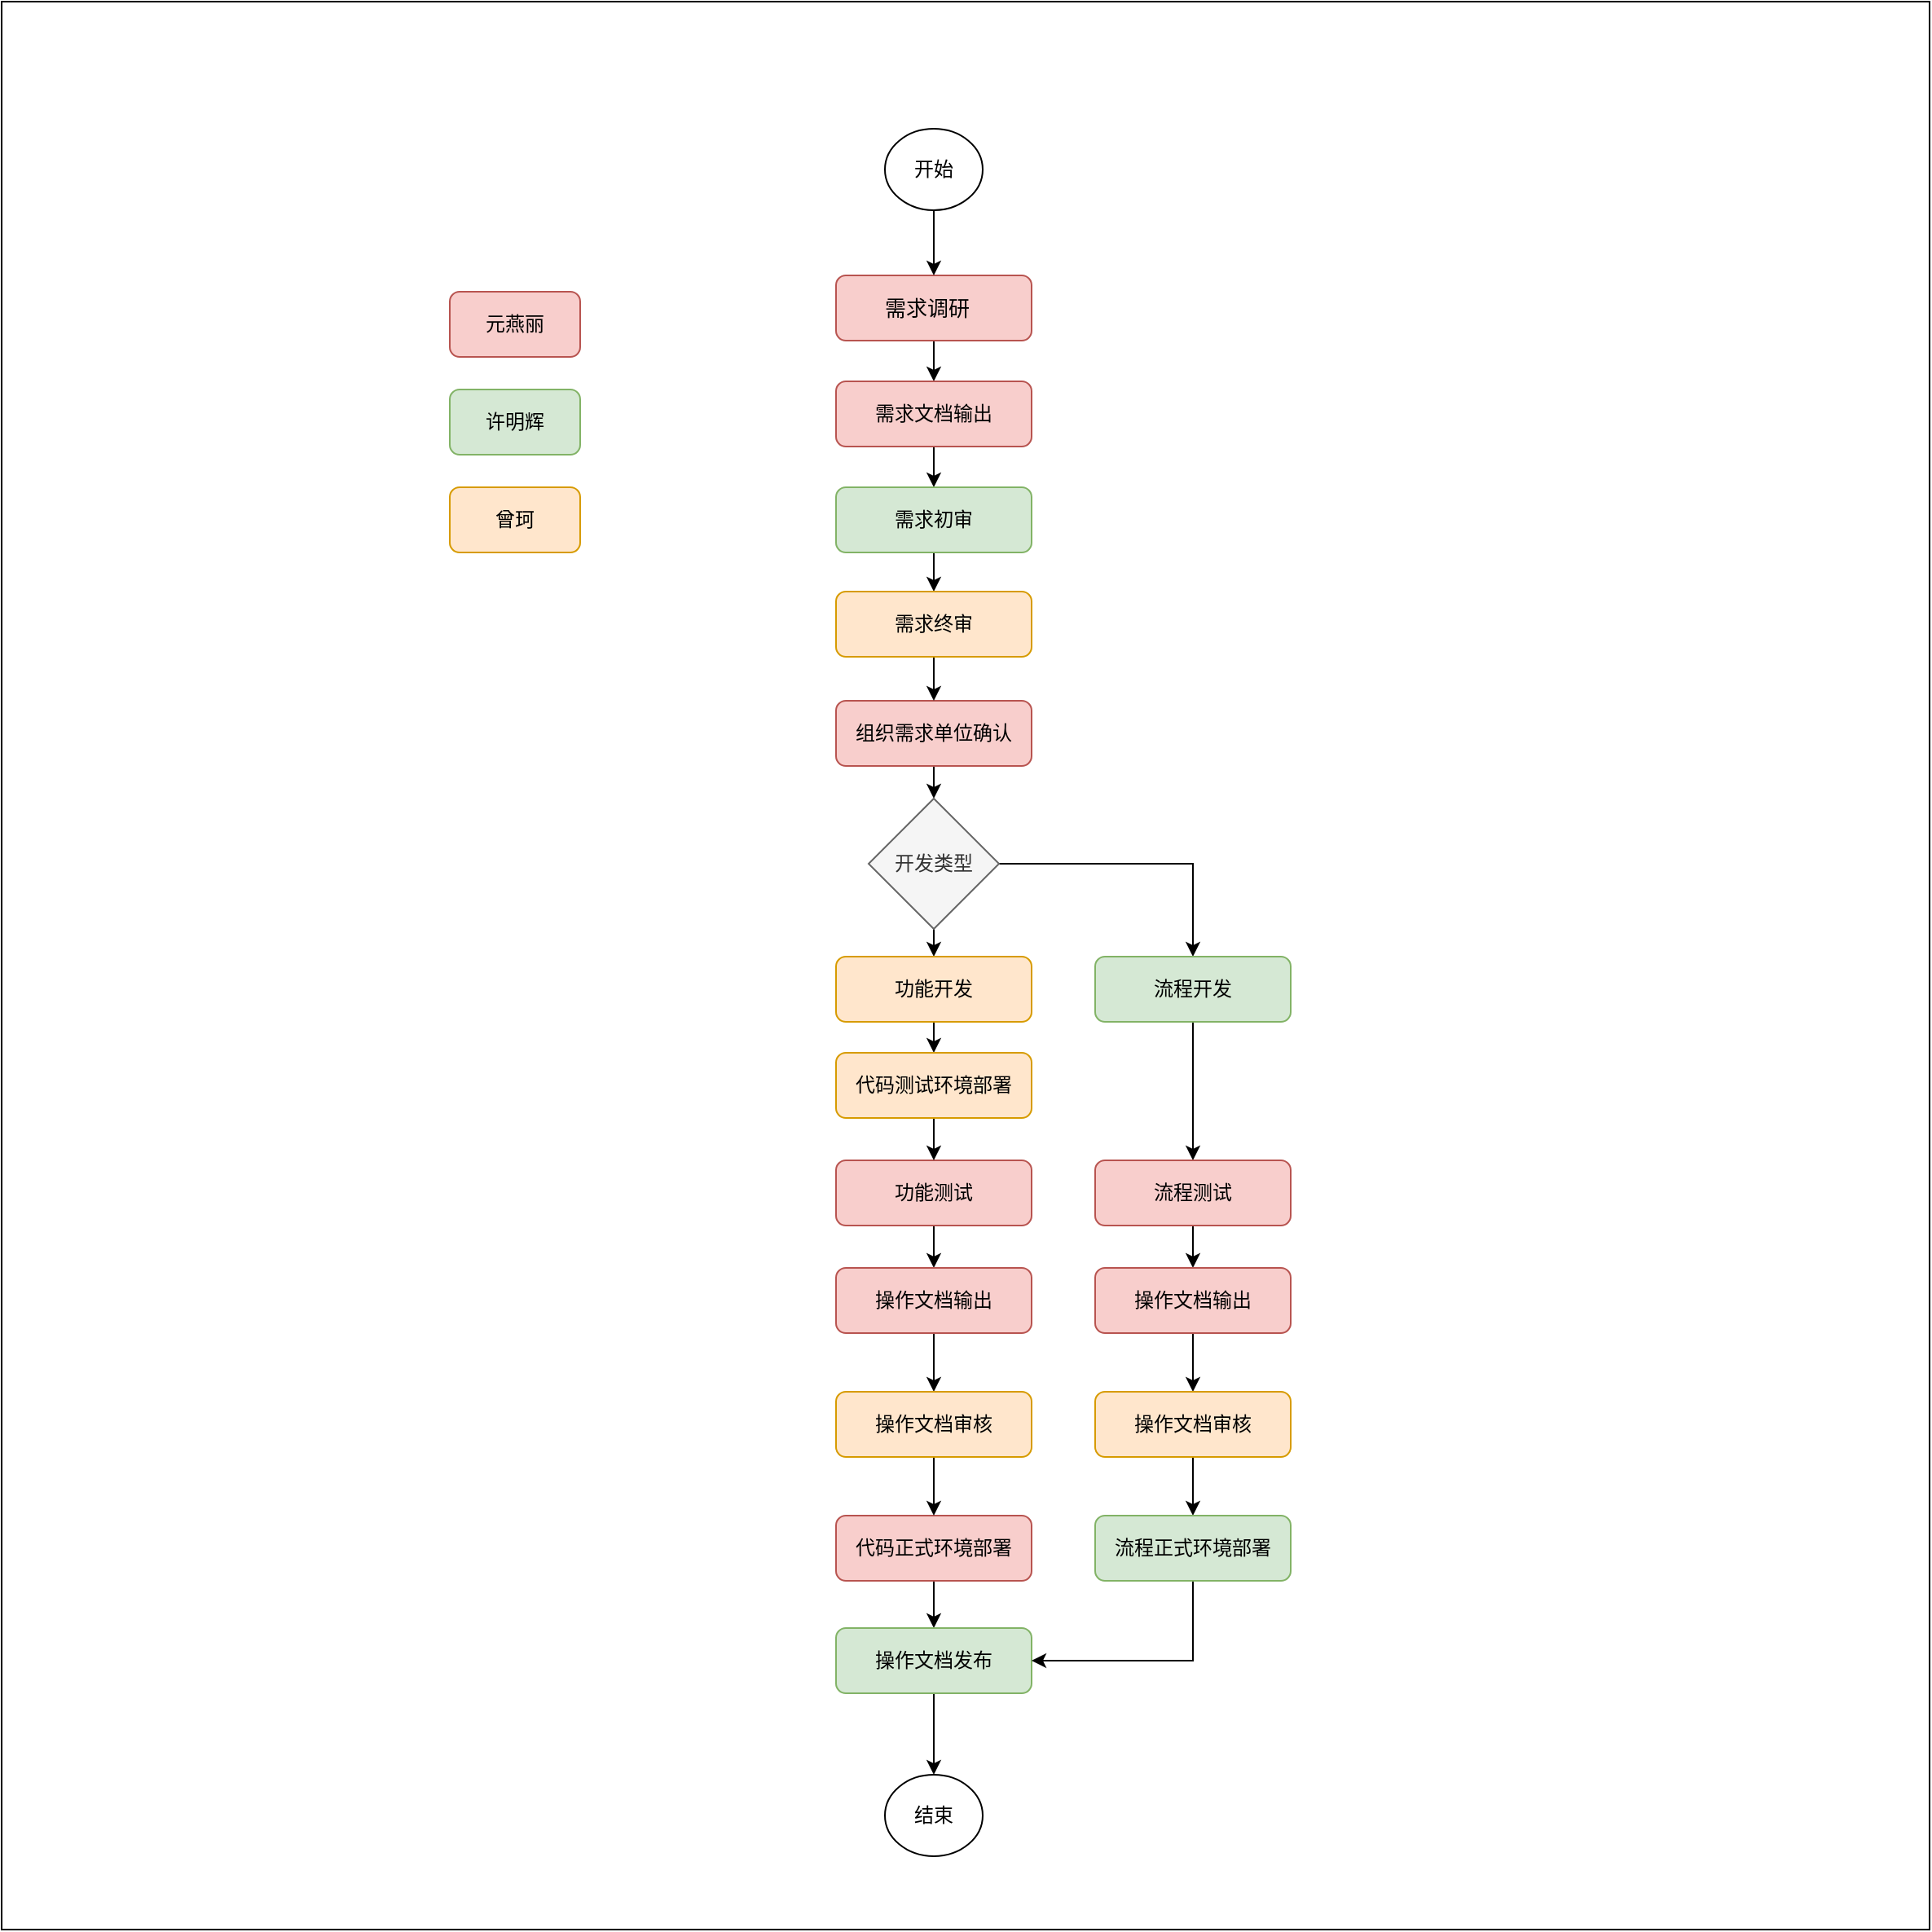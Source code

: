 <mxfile version="24.7.12">
  <diagram name="第 1 页" id="VjT9AJZMEjn0dWGumOPq">
    <mxGraphModel dx="2305" dy="1115" grid="0" gridSize="10" guides="1" tooltips="1" connect="1" arrows="1" fold="1" page="0" pageScale="1" pageWidth="827" pageHeight="1169" math="0" shadow="0">
      <root>
        <mxCell id="0" />
        <mxCell id="1" parent="0" />
        <mxCell id="QmogLGjdtSlkaKgzzuAC-77" value="" style="whiteSpace=wrap;html=1;aspect=fixed;" vertex="1" parent="1">
          <mxGeometry x="-192" y="-178" width="1183" height="1183" as="geometry" />
        </mxCell>
        <mxCell id="QmogLGjdtSlkaKgzzuAC-31" style="edgeStyle=orthogonalEdgeStyle;rounded=0;orthogonalLoop=1;jettySize=auto;html=1;exitX=0.5;exitY=1;exitDx=0;exitDy=0;" edge="1" parent="1" source="QmogLGjdtSlkaKgzzuAC-26" target="QmogLGjdtSlkaKgzzuAC-30">
          <mxGeometry relative="1" as="geometry" />
        </mxCell>
        <mxCell id="QmogLGjdtSlkaKgzzuAC-26" value="&lt;p style=&quot;text-indent: 21pt; font-size: 13px;&quot; class=&quot;MsoNormal&quot;&gt;&lt;font face=&quot;微软雅黑&quot;&gt;需求调研&lt;/font&gt;&lt;/p&gt;" style="rounded=1;whiteSpace=wrap;html=1;fontSize=12;glass=0;strokeWidth=1;shadow=0;align=left;fillColor=#f8cecc;strokeColor=#b85450;" vertex="1" parent="1">
          <mxGeometry x="320" y="-10" width="120" height="40" as="geometry" />
        </mxCell>
        <mxCell id="QmogLGjdtSlkaKgzzuAC-32" style="edgeStyle=orthogonalEdgeStyle;rounded=0;orthogonalLoop=1;jettySize=auto;html=1;exitX=0.5;exitY=1;exitDx=0;exitDy=0;entryX=0.5;entryY=0;entryDx=0;entryDy=0;" edge="1" parent="1" source="QmogLGjdtSlkaKgzzuAC-27" target="QmogLGjdtSlkaKgzzuAC-26">
          <mxGeometry relative="1" as="geometry" />
        </mxCell>
        <mxCell id="QmogLGjdtSlkaKgzzuAC-27" value="开始" style="ellipse;whiteSpace=wrap;html=1;" vertex="1" parent="1">
          <mxGeometry x="350" y="-100" width="60" height="50" as="geometry" />
        </mxCell>
        <mxCell id="QmogLGjdtSlkaKgzzuAC-36" style="edgeStyle=orthogonalEdgeStyle;rounded=0;orthogonalLoop=1;jettySize=auto;html=1;exitX=0.5;exitY=1;exitDx=0;exitDy=0;entryX=0.5;entryY=0;entryDx=0;entryDy=0;" edge="1" parent="1" source="QmogLGjdtSlkaKgzzuAC-30" target="QmogLGjdtSlkaKgzzuAC-33">
          <mxGeometry relative="1" as="geometry" />
        </mxCell>
        <mxCell id="QmogLGjdtSlkaKgzzuAC-30" value="&lt;p style=&quot;font-size: 12px;&quot; class=&quot;MsoNormal&quot;&gt;&lt;span style=&quot;font-family: 微软雅黑; font-size: 12px;&quot;&gt;需求文档输出&lt;/span&gt;&lt;/p&gt;" style="rounded=1;whiteSpace=wrap;html=1;fontSize=12;glass=0;strokeWidth=1;shadow=0;align=center;fillColor=#f8cecc;strokeColor=#b85450;" vertex="1" parent="1">
          <mxGeometry x="320" y="55" width="120" height="40" as="geometry" />
        </mxCell>
        <mxCell id="QmogLGjdtSlkaKgzzuAC-37" style="edgeStyle=orthogonalEdgeStyle;rounded=0;orthogonalLoop=1;jettySize=auto;html=1;exitX=0.5;exitY=1;exitDx=0;exitDy=0;entryX=0.5;entryY=0;entryDx=0;entryDy=0;" edge="1" parent="1" source="QmogLGjdtSlkaKgzzuAC-33" target="QmogLGjdtSlkaKgzzuAC-35">
          <mxGeometry relative="1" as="geometry" />
        </mxCell>
        <mxCell id="QmogLGjdtSlkaKgzzuAC-33" value="&lt;p style=&quot;font-size: 12px;&quot; class=&quot;MsoNormal&quot;&gt;&lt;span style=&quot;font-family: 微软雅黑; font-size: 12px;&quot;&gt;需求初审&lt;/span&gt;&lt;/p&gt;" style="rounded=1;whiteSpace=wrap;html=1;fontSize=12;glass=0;strokeWidth=1;shadow=0;align=center;fillColor=#d5e8d4;strokeColor=#82b366;" vertex="1" parent="1">
          <mxGeometry x="320" y="120" width="120" height="40" as="geometry" />
        </mxCell>
        <mxCell id="QmogLGjdtSlkaKgzzuAC-40" style="edgeStyle=orthogonalEdgeStyle;rounded=0;orthogonalLoop=1;jettySize=auto;html=1;exitX=0.5;exitY=1;exitDx=0;exitDy=0;entryX=0.5;entryY=0;entryDx=0;entryDy=0;" edge="1" parent="1" source="QmogLGjdtSlkaKgzzuAC-34" target="QmogLGjdtSlkaKgzzuAC-39">
          <mxGeometry relative="1" as="geometry" />
        </mxCell>
        <mxCell id="QmogLGjdtSlkaKgzzuAC-34" value="&lt;font face=&quot;微软雅黑&quot;&gt;组织需求单位确认&lt;/font&gt;" style="rounded=1;whiteSpace=wrap;html=1;fontSize=12;glass=0;strokeWidth=1;shadow=0;align=center;fillColor=#f8cecc;strokeColor=#b85450;" vertex="1" parent="1">
          <mxGeometry x="320" y="251" width="120" height="40" as="geometry" />
        </mxCell>
        <mxCell id="QmogLGjdtSlkaKgzzuAC-38" style="edgeStyle=orthogonalEdgeStyle;rounded=0;orthogonalLoop=1;jettySize=auto;html=1;exitX=0.5;exitY=1;exitDx=0;exitDy=0;entryX=0.5;entryY=0;entryDx=0;entryDy=0;" edge="1" parent="1" source="QmogLGjdtSlkaKgzzuAC-35" target="QmogLGjdtSlkaKgzzuAC-34">
          <mxGeometry relative="1" as="geometry" />
        </mxCell>
        <mxCell id="QmogLGjdtSlkaKgzzuAC-35" value="&lt;p style=&quot;font-size: 12px;&quot; class=&quot;MsoNormal&quot;&gt;需求终审&lt;/p&gt;" style="rounded=1;whiteSpace=wrap;html=1;fontSize=12;glass=0;strokeWidth=1;shadow=0;align=center;fillColor=#ffe6cc;strokeColor=#d79b00;" vertex="1" parent="1">
          <mxGeometry x="320" y="184" width="120" height="40" as="geometry" />
        </mxCell>
        <mxCell id="QmogLGjdtSlkaKgzzuAC-43" style="edgeStyle=orthogonalEdgeStyle;rounded=0;orthogonalLoop=1;jettySize=auto;html=1;exitX=1;exitY=0.5;exitDx=0;exitDy=0;" edge="1" parent="1" source="QmogLGjdtSlkaKgzzuAC-39" target="QmogLGjdtSlkaKgzzuAC-42">
          <mxGeometry relative="1" as="geometry" />
        </mxCell>
        <mxCell id="QmogLGjdtSlkaKgzzuAC-70" style="edgeStyle=orthogonalEdgeStyle;rounded=0;orthogonalLoop=1;jettySize=auto;html=1;exitX=0.5;exitY=1;exitDx=0;exitDy=0;entryX=0.5;entryY=0;entryDx=0;entryDy=0;" edge="1" parent="1" source="QmogLGjdtSlkaKgzzuAC-39" target="QmogLGjdtSlkaKgzzuAC-41">
          <mxGeometry relative="1" as="geometry" />
        </mxCell>
        <mxCell id="QmogLGjdtSlkaKgzzuAC-39" value="开发类型" style="rhombus;whiteSpace=wrap;html=1;fillColor=#f5f5f5;fontColor=#333333;strokeColor=#666666;" vertex="1" parent="1">
          <mxGeometry x="340" y="311" width="80" height="80" as="geometry" />
        </mxCell>
        <mxCell id="QmogLGjdtSlkaKgzzuAC-53" style="edgeStyle=orthogonalEdgeStyle;rounded=0;orthogonalLoop=1;jettySize=auto;html=1;exitX=0.5;exitY=1;exitDx=0;exitDy=0;entryX=0.5;entryY=0;entryDx=0;entryDy=0;" edge="1" parent="1" source="QmogLGjdtSlkaKgzzuAC-41" target="QmogLGjdtSlkaKgzzuAC-52">
          <mxGeometry relative="1" as="geometry" />
        </mxCell>
        <mxCell id="QmogLGjdtSlkaKgzzuAC-41" value="&lt;p class=&quot;MsoNormal&quot; style=&quot;font-size: 12px;&quot;&gt;&lt;font face=&quot;微软雅黑&quot;&gt;功能开发&lt;/font&gt;&lt;/p&gt;" style="rounded=1;whiteSpace=wrap;html=1;fontSize=12;glass=0;strokeWidth=1;shadow=0;align=center;fillColor=#ffe6cc;strokeColor=#d79b00;" vertex="1" parent="1">
          <mxGeometry x="320" y="408" width="120" height="40" as="geometry" />
        </mxCell>
        <mxCell id="QmogLGjdtSlkaKgzzuAC-58" style="edgeStyle=orthogonalEdgeStyle;rounded=0;orthogonalLoop=1;jettySize=auto;html=1;exitX=0.5;exitY=1;exitDx=0;exitDy=0;entryX=0.5;entryY=0;entryDx=0;entryDy=0;" edge="1" parent="1" source="QmogLGjdtSlkaKgzzuAC-42" target="QmogLGjdtSlkaKgzzuAC-57">
          <mxGeometry relative="1" as="geometry" />
        </mxCell>
        <mxCell id="QmogLGjdtSlkaKgzzuAC-42" value="&lt;p style=&quot;font-size: 12px;&quot; class=&quot;MsoNormal&quot;&gt;&lt;span style=&quot;font-family: 微软雅黑; font-size: 12px;&quot;&gt;流程开发&lt;/span&gt;&lt;/p&gt;" style="rounded=1;whiteSpace=wrap;html=1;fontSize=12;glass=0;strokeWidth=1;shadow=0;align=center;fillColor=#d5e8d4;strokeColor=#82b366;" vertex="1" parent="1">
          <mxGeometry x="479" y="408" width="120" height="40" as="geometry" />
        </mxCell>
        <mxCell id="QmogLGjdtSlkaKgzzuAC-71" style="edgeStyle=orthogonalEdgeStyle;rounded=0;orthogonalLoop=1;jettySize=auto;html=1;exitX=0.5;exitY=1;exitDx=0;exitDy=0;entryX=0.5;entryY=0;entryDx=0;entryDy=0;" edge="1" parent="1" source="QmogLGjdtSlkaKgzzuAC-46" target="QmogLGjdtSlkaKgzzuAC-47">
          <mxGeometry relative="1" as="geometry" />
        </mxCell>
        <mxCell id="QmogLGjdtSlkaKgzzuAC-46" value="&lt;p class=&quot;MsoNormal&quot; style=&quot;font-size: 12px;&quot;&gt;&lt;font face=&quot;微软雅黑&quot;&gt;功能测试&lt;/font&gt;&lt;/p&gt;" style="rounded=1;whiteSpace=wrap;html=1;fontSize=12;glass=0;strokeWidth=1;shadow=0;align=center;fillColor=#f8cecc;strokeColor=#b85450;" vertex="1" parent="1">
          <mxGeometry x="320" y="533" width="120" height="40" as="geometry" />
        </mxCell>
        <mxCell id="QmogLGjdtSlkaKgzzuAC-56" style="edgeStyle=orthogonalEdgeStyle;rounded=0;orthogonalLoop=1;jettySize=auto;html=1;exitX=0.5;exitY=1;exitDx=0;exitDy=0;entryX=0.5;entryY=0;entryDx=0;entryDy=0;" edge="1" parent="1" source="QmogLGjdtSlkaKgzzuAC-47" target="QmogLGjdtSlkaKgzzuAC-49">
          <mxGeometry relative="1" as="geometry" />
        </mxCell>
        <mxCell id="QmogLGjdtSlkaKgzzuAC-47" value="&lt;p class=&quot;MsoNormal&quot; style=&quot;font-size: 12px;&quot;&gt;&lt;font face=&quot;微软雅黑&quot;&gt;操作文档输出&lt;/font&gt;&lt;/p&gt;" style="rounded=1;whiteSpace=wrap;html=1;fontSize=12;glass=0;strokeWidth=1;shadow=0;align=center;fillColor=#f8cecc;strokeColor=#b85450;" vertex="1" parent="1">
          <mxGeometry x="320" y="599" width="120" height="40" as="geometry" />
        </mxCell>
        <mxCell id="QmogLGjdtSlkaKgzzuAC-67" style="edgeStyle=orthogonalEdgeStyle;rounded=0;orthogonalLoop=1;jettySize=auto;html=1;exitX=0.5;exitY=1;exitDx=0;exitDy=0;entryX=0.5;entryY=0;entryDx=0;entryDy=0;" edge="1" parent="1" source="QmogLGjdtSlkaKgzzuAC-48" target="QmogLGjdtSlkaKgzzuAC-50">
          <mxGeometry relative="1" as="geometry" />
        </mxCell>
        <mxCell id="QmogLGjdtSlkaKgzzuAC-48" value="&lt;p class=&quot;MsoNormal&quot; style=&quot;font-size: 12px;&quot;&gt;&lt;font face=&quot;微软雅黑&quot;&gt;代码正式环境部署&lt;/font&gt;&lt;/p&gt;" style="rounded=1;whiteSpace=wrap;html=1;fontSize=12;glass=0;strokeWidth=1;shadow=0;align=center;fillColor=#f8cecc;strokeColor=#b85450;" vertex="1" parent="1">
          <mxGeometry x="320" y="751" width="120" height="40" as="geometry" />
        </mxCell>
        <mxCell id="QmogLGjdtSlkaKgzzuAC-72" style="edgeStyle=orthogonalEdgeStyle;rounded=0;orthogonalLoop=1;jettySize=auto;html=1;exitX=0.5;exitY=1;exitDx=0;exitDy=0;entryX=0.5;entryY=0;entryDx=0;entryDy=0;" edge="1" parent="1" source="QmogLGjdtSlkaKgzzuAC-49" target="QmogLGjdtSlkaKgzzuAC-48">
          <mxGeometry relative="1" as="geometry" />
        </mxCell>
        <mxCell id="QmogLGjdtSlkaKgzzuAC-49" value="&lt;p class=&quot;MsoNormal&quot; style=&quot;font-size: 12px;&quot;&gt;&lt;font face=&quot;微软雅黑&quot;&gt;操作文档审核&lt;/font&gt;&lt;/p&gt;" style="rounded=1;whiteSpace=wrap;html=1;fontSize=12;glass=0;strokeWidth=1;shadow=0;align=center;fillColor=#ffe6cc;strokeColor=#d79b00;" vertex="1" parent="1">
          <mxGeometry x="320" y="675" width="120" height="40" as="geometry" />
        </mxCell>
        <mxCell id="QmogLGjdtSlkaKgzzuAC-69" style="edgeStyle=orthogonalEdgeStyle;rounded=0;orthogonalLoop=1;jettySize=auto;html=1;exitX=0.5;exitY=1;exitDx=0;exitDy=0;entryX=0.5;entryY=0;entryDx=0;entryDy=0;" edge="1" parent="1" source="QmogLGjdtSlkaKgzzuAC-50" target="QmogLGjdtSlkaKgzzuAC-68">
          <mxGeometry relative="1" as="geometry" />
        </mxCell>
        <mxCell id="QmogLGjdtSlkaKgzzuAC-50" value="&lt;p class=&quot;MsoNormal&quot; style=&quot;font-size: 12px;&quot;&gt;&lt;font face=&quot;微软雅黑&quot;&gt;操作文档发布&lt;/font&gt;&lt;/p&gt;" style="rounded=1;whiteSpace=wrap;html=1;fontSize=12;glass=0;strokeWidth=1;shadow=0;align=center;fillColor=#d5e8d4;strokeColor=#82b366;" vertex="1" parent="1">
          <mxGeometry x="320" y="820" width="120" height="40" as="geometry" />
        </mxCell>
        <mxCell id="QmogLGjdtSlkaKgzzuAC-54" style="edgeStyle=orthogonalEdgeStyle;rounded=0;orthogonalLoop=1;jettySize=auto;html=1;exitX=0.5;exitY=1;exitDx=0;exitDy=0;entryX=0.5;entryY=0;entryDx=0;entryDy=0;" edge="1" parent="1" source="QmogLGjdtSlkaKgzzuAC-52" target="QmogLGjdtSlkaKgzzuAC-46">
          <mxGeometry relative="1" as="geometry" />
        </mxCell>
        <mxCell id="QmogLGjdtSlkaKgzzuAC-52" value="&lt;p class=&quot;MsoNormal&quot; style=&quot;font-size: 12px;&quot;&gt;&lt;font face=&quot;微软雅黑&quot;&gt;代码测试环境部署&lt;/font&gt;&lt;/p&gt;" style="rounded=1;whiteSpace=wrap;html=1;fontSize=12;glass=0;strokeWidth=1;shadow=0;align=center;fillColor=#ffe6cc;strokeColor=#d79b00;" vertex="1" parent="1">
          <mxGeometry x="320" y="467" width="120" height="40" as="geometry" />
        </mxCell>
        <mxCell id="QmogLGjdtSlkaKgzzuAC-63" style="edgeStyle=orthogonalEdgeStyle;rounded=0;orthogonalLoop=1;jettySize=auto;html=1;exitX=0.5;exitY=1;exitDx=0;exitDy=0;entryX=0.5;entryY=0;entryDx=0;entryDy=0;" edge="1" parent="1" source="QmogLGjdtSlkaKgzzuAC-57" target="QmogLGjdtSlkaKgzzuAC-60">
          <mxGeometry relative="1" as="geometry" />
        </mxCell>
        <mxCell id="QmogLGjdtSlkaKgzzuAC-57" value="&lt;p class=&quot;MsoNormal&quot; style=&quot;font-size: 12px;&quot;&gt;&lt;font face=&quot;微软雅黑&quot;&gt;流程测试&lt;/font&gt;&lt;/p&gt;" style="rounded=1;whiteSpace=wrap;html=1;fontSize=12;glass=0;strokeWidth=1;shadow=0;align=center;fillColor=#f8cecc;strokeColor=#b85450;" vertex="1" parent="1">
          <mxGeometry x="479" y="533" width="120" height="40" as="geometry" />
        </mxCell>
        <mxCell id="QmogLGjdtSlkaKgzzuAC-64" style="edgeStyle=orthogonalEdgeStyle;rounded=0;orthogonalLoop=1;jettySize=auto;html=1;exitX=0.5;exitY=1;exitDx=0;exitDy=0;entryX=0.5;entryY=0;entryDx=0;entryDy=0;" edge="1" parent="1" source="QmogLGjdtSlkaKgzzuAC-60" target="QmogLGjdtSlkaKgzzuAC-61">
          <mxGeometry relative="1" as="geometry" />
        </mxCell>
        <mxCell id="QmogLGjdtSlkaKgzzuAC-60" value="&lt;p class=&quot;MsoNormal&quot; style=&quot;font-size: 12px;&quot;&gt;&lt;font face=&quot;微软雅黑&quot;&gt;操作文档输出&lt;/font&gt;&lt;/p&gt;" style="rounded=1;whiteSpace=wrap;html=1;fontSize=12;glass=0;strokeWidth=1;shadow=0;align=center;fillColor=#f8cecc;strokeColor=#b85450;" vertex="1" parent="1">
          <mxGeometry x="479" y="599" width="120" height="40" as="geometry" />
        </mxCell>
        <mxCell id="QmogLGjdtSlkaKgzzuAC-65" style="edgeStyle=orthogonalEdgeStyle;rounded=0;orthogonalLoop=1;jettySize=auto;html=1;exitX=0.5;exitY=1;exitDx=0;exitDy=0;entryX=0.5;entryY=0;entryDx=0;entryDy=0;" edge="1" parent="1" source="QmogLGjdtSlkaKgzzuAC-61" target="QmogLGjdtSlkaKgzzuAC-62">
          <mxGeometry relative="1" as="geometry" />
        </mxCell>
        <mxCell id="QmogLGjdtSlkaKgzzuAC-61" value="&lt;p class=&quot;MsoNormal&quot; style=&quot;font-size: 12px;&quot;&gt;&lt;font face=&quot;微软雅黑&quot;&gt;操作文档审核&lt;/font&gt;&lt;/p&gt;" style="rounded=1;whiteSpace=wrap;html=1;fontSize=12;glass=0;strokeWidth=1;shadow=0;align=center;fillColor=#ffe6cc;strokeColor=#d79b00;" vertex="1" parent="1">
          <mxGeometry x="479" y="675" width="120" height="40" as="geometry" />
        </mxCell>
        <mxCell id="QmogLGjdtSlkaKgzzuAC-73" style="edgeStyle=orthogonalEdgeStyle;rounded=0;orthogonalLoop=1;jettySize=auto;html=1;exitX=0.5;exitY=1;exitDx=0;exitDy=0;entryX=1;entryY=0.5;entryDx=0;entryDy=0;" edge="1" parent="1" source="QmogLGjdtSlkaKgzzuAC-62" target="QmogLGjdtSlkaKgzzuAC-50">
          <mxGeometry relative="1" as="geometry" />
        </mxCell>
        <mxCell id="QmogLGjdtSlkaKgzzuAC-62" value="&lt;p class=&quot;MsoNormal&quot; style=&quot;font-size: 12px;&quot;&gt;&lt;font face=&quot;微软雅黑&quot;&gt;流程正式环境部署&lt;/font&gt;&lt;/p&gt;" style="rounded=1;whiteSpace=wrap;html=1;fontSize=12;glass=0;strokeWidth=1;shadow=0;align=center;fillColor=#d5e8d4;strokeColor=#82b366;" vertex="1" parent="1">
          <mxGeometry x="479" y="751" width="120" height="40" as="geometry" />
        </mxCell>
        <mxCell id="QmogLGjdtSlkaKgzzuAC-68" value="结束" style="ellipse;whiteSpace=wrap;html=1;" vertex="1" parent="1">
          <mxGeometry x="350" y="910" width="60" height="50" as="geometry" />
        </mxCell>
        <mxCell id="QmogLGjdtSlkaKgzzuAC-74" value="&lt;font face=&quot;微软雅黑&quot;&gt;元燕丽&lt;/font&gt;" style="rounded=1;whiteSpace=wrap;html=1;fontSize=12;glass=0;strokeWidth=1;shadow=0;align=center;fillColor=#f8cecc;strokeColor=#b85450;" vertex="1" parent="1">
          <mxGeometry x="83" width="80" height="40" as="geometry" />
        </mxCell>
        <mxCell id="QmogLGjdtSlkaKgzzuAC-75" value="&lt;p style=&quot;font-size: 12px;&quot; class=&quot;MsoNormal&quot;&gt;&lt;font face=&quot;微软雅黑&quot;&gt;许明辉&lt;/font&gt;&lt;/p&gt;" style="rounded=1;whiteSpace=wrap;html=1;fontSize=12;glass=0;strokeWidth=1;shadow=0;align=center;fillColor=#d5e8d4;strokeColor=#82b366;" vertex="1" parent="1">
          <mxGeometry x="83" y="60" width="80" height="40" as="geometry" />
        </mxCell>
        <mxCell id="QmogLGjdtSlkaKgzzuAC-76" value="&lt;p style=&quot;font-size: 12px;&quot; class=&quot;MsoNormal&quot;&gt;曾珂&lt;/p&gt;" style="rounded=1;whiteSpace=wrap;html=1;fontSize=12;glass=0;strokeWidth=1;shadow=0;align=center;fillColor=#ffe6cc;strokeColor=#d79b00;" vertex="1" parent="1">
          <mxGeometry x="83" y="120" width="80" height="40" as="geometry" />
        </mxCell>
      </root>
    </mxGraphModel>
  </diagram>
</mxfile>
